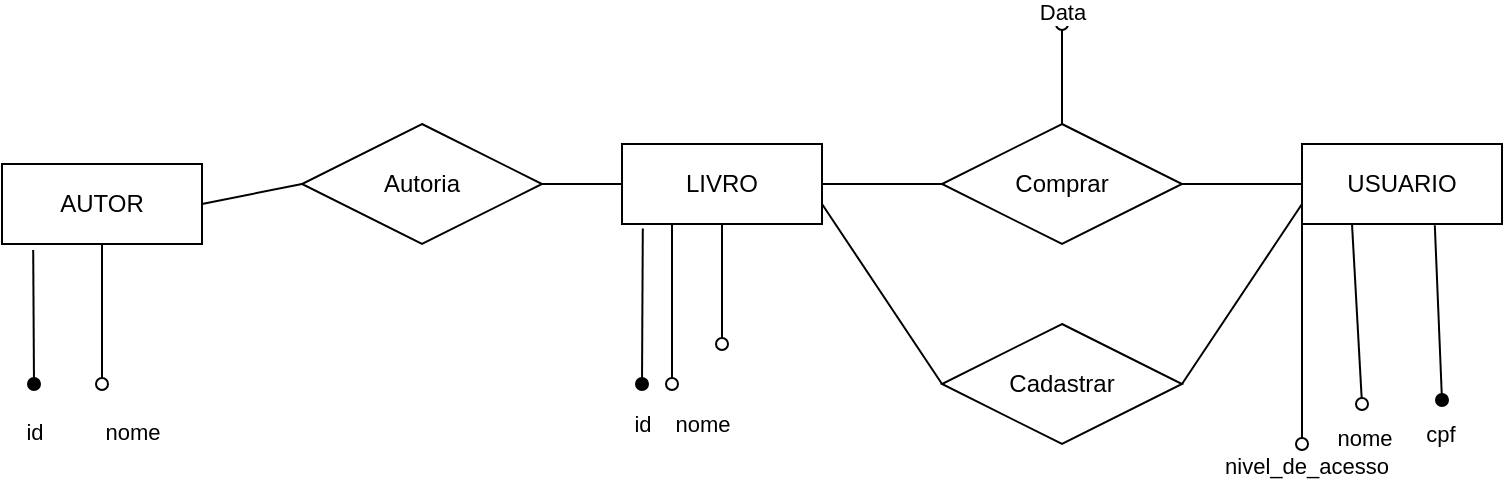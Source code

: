 <mxfile version="24.4.0" type="github">
  <diagram name="Página-1" id="9F6LY2YsvlTQgvHYUG6k">
    <mxGraphModel dx="724" dy="384" grid="1" gridSize="10" guides="1" tooltips="1" connect="1" arrows="1" fold="1" page="1" pageScale="1" pageWidth="4681" pageHeight="3300" math="0" shadow="0">
      <root>
        <mxCell id="0" />
        <mxCell id="1" parent="0" />
        <mxCell id="LYSwqqeutZOUgQyVwtXk-1" value="LIVRO" style="whiteSpace=wrap;html=1;align=center;" vertex="1" parent="1">
          <mxGeometry x="530" y="350" width="100" height="40" as="geometry" />
        </mxCell>
        <mxCell id="LYSwqqeutZOUgQyVwtXk-2" value="USUARIO" style="whiteSpace=wrap;html=1;align=center;" vertex="1" parent="1">
          <mxGeometry x="870" y="350" width="100" height="40" as="geometry" />
        </mxCell>
        <mxCell id="LYSwqqeutZOUgQyVwtXk-3" value="" style="endArrow=oval;html=1;rounded=0;exitX=0.104;exitY=1.055;exitDx=0;exitDy=0;exitPerimeter=0;endFill=1;" edge="1" parent="1" source="LYSwqqeutZOUgQyVwtXk-1">
          <mxGeometry relative="1" as="geometry">
            <mxPoint x="560" y="500" as="sourcePoint" />
            <mxPoint x="540" y="470" as="targetPoint" />
          </mxGeometry>
        </mxCell>
        <mxCell id="LYSwqqeutZOUgQyVwtXk-6" value="id" style="edgeLabel;html=1;align=center;verticalAlign=middle;resizable=0;points=[];" vertex="1" connectable="0" parent="LYSwqqeutZOUgQyVwtXk-3">
          <mxGeometry x="0.306" relative="1" as="geometry">
            <mxPoint y="47" as="offset" />
          </mxGeometry>
        </mxCell>
        <mxCell id="LYSwqqeutZOUgQyVwtXk-4" value="" style="endArrow=oval;html=1;rounded=0;exitX=0.25;exitY=1;exitDx=0;exitDy=0;endFill=0;" edge="1" parent="1" source="LYSwqqeutZOUgQyVwtXk-1">
          <mxGeometry relative="1" as="geometry">
            <mxPoint x="550" y="390" as="sourcePoint" />
            <mxPoint x="555" y="470" as="targetPoint" />
          </mxGeometry>
        </mxCell>
        <mxCell id="LYSwqqeutZOUgQyVwtXk-13" value="nome" style="edgeLabel;html=1;align=center;verticalAlign=middle;resizable=0;points=[];" vertex="1" connectable="0" parent="LYSwqqeutZOUgQyVwtXk-4">
          <mxGeometry x="0.35" y="-1" relative="1" as="geometry">
            <mxPoint x="16" y="46" as="offset" />
          </mxGeometry>
        </mxCell>
        <mxCell id="LYSwqqeutZOUgQyVwtXk-5" value="" style="endArrow=oval;html=1;rounded=0;exitX=0.5;exitY=1;exitDx=0;exitDy=0;endFill=0;" edge="1" parent="1" source="LYSwqqeutZOUgQyVwtXk-1">
          <mxGeometry relative="1" as="geometry">
            <mxPoint x="560" y="412" as="sourcePoint" />
            <mxPoint x="580" y="450" as="targetPoint" />
          </mxGeometry>
        </mxCell>
        <mxCell id="LYSwqqeutZOUgQyVwtXk-10" value="Comprar" style="shape=rhombus;perimeter=rhombusPerimeter;whiteSpace=wrap;html=1;align=center;" vertex="1" parent="1">
          <mxGeometry x="690" y="340" width="120" height="60" as="geometry" />
        </mxCell>
        <mxCell id="LYSwqqeutZOUgQyVwtXk-11" value="" style="endArrow=none;html=1;rounded=0;exitX=1;exitY=0.5;exitDx=0;exitDy=0;entryX=0;entryY=0.5;entryDx=0;entryDy=0;" edge="1" parent="1" source="LYSwqqeutZOUgQyVwtXk-10" target="LYSwqqeutZOUgQyVwtXk-2">
          <mxGeometry relative="1" as="geometry">
            <mxPoint x="730" y="520" as="sourcePoint" />
            <mxPoint x="890" y="520" as="targetPoint" />
          </mxGeometry>
        </mxCell>
        <mxCell id="LYSwqqeutZOUgQyVwtXk-12" value="" style="endArrow=none;html=1;rounded=0;exitX=1;exitY=0.5;exitDx=0;exitDy=0;entryX=0;entryY=0.5;entryDx=0;entryDy=0;" edge="1" parent="1" source="LYSwqqeutZOUgQyVwtXk-1" target="LYSwqqeutZOUgQyVwtXk-10">
          <mxGeometry relative="1" as="geometry">
            <mxPoint x="820" y="380" as="sourcePoint" />
            <mxPoint x="880" y="380" as="targetPoint" />
          </mxGeometry>
        </mxCell>
        <mxCell id="LYSwqqeutZOUgQyVwtXk-14" value="AUTOR" style="whiteSpace=wrap;html=1;align=center;" vertex="1" parent="1">
          <mxGeometry x="220" y="360" width="100" height="40" as="geometry" />
        </mxCell>
        <mxCell id="LYSwqqeutZOUgQyVwtXk-15" value="" style="endArrow=oval;html=1;rounded=0;exitX=0.156;exitY=1.075;exitDx=0;exitDy=0;exitPerimeter=0;endFill=1;" edge="1" parent="1" source="LYSwqqeutZOUgQyVwtXk-14">
          <mxGeometry relative="1" as="geometry">
            <mxPoint x="490" y="402" as="sourcePoint" />
            <mxPoint x="236" y="470" as="targetPoint" />
          </mxGeometry>
        </mxCell>
        <mxCell id="LYSwqqeutZOUgQyVwtXk-16" value="id" style="edgeLabel;html=1;align=center;verticalAlign=middle;resizable=0;points=[];" vertex="1" connectable="0" parent="LYSwqqeutZOUgQyVwtXk-15">
          <mxGeometry x="0.306" relative="1" as="geometry">
            <mxPoint y="47" as="offset" />
          </mxGeometry>
        </mxCell>
        <mxCell id="LYSwqqeutZOUgQyVwtXk-17" value="" style="endArrow=oval;html=1;rounded=0;exitX=0.5;exitY=1;exitDx=0;exitDy=0;endFill=0;" edge="1" parent="1" source="LYSwqqeutZOUgQyVwtXk-14">
          <mxGeometry relative="1" as="geometry">
            <mxPoint x="505" y="400" as="sourcePoint" />
            <mxPoint x="270" y="470" as="targetPoint" />
          </mxGeometry>
        </mxCell>
        <mxCell id="LYSwqqeutZOUgQyVwtXk-18" value="nome" style="edgeLabel;html=1;align=center;verticalAlign=middle;resizable=0;points=[];" vertex="1" connectable="0" parent="LYSwqqeutZOUgQyVwtXk-17">
          <mxGeometry x="0.35" y="-1" relative="1" as="geometry">
            <mxPoint x="16" y="46" as="offset" />
          </mxGeometry>
        </mxCell>
        <mxCell id="LYSwqqeutZOUgQyVwtXk-19" value="Autoria" style="shape=rhombus;perimeter=rhombusPerimeter;whiteSpace=wrap;html=1;align=center;" vertex="1" parent="1">
          <mxGeometry x="370" y="340" width="120" height="60" as="geometry" />
        </mxCell>
        <mxCell id="LYSwqqeutZOUgQyVwtXk-20" value="" style="endArrow=none;html=1;rounded=0;exitX=1;exitY=0.5;exitDx=0;exitDy=0;entryX=0;entryY=0.5;entryDx=0;entryDy=0;" edge="1" parent="1" source="LYSwqqeutZOUgQyVwtXk-14" target="LYSwqqeutZOUgQyVwtXk-19">
          <mxGeometry relative="1" as="geometry">
            <mxPoint x="400" y="430" as="sourcePoint" />
            <mxPoint x="620" y="490" as="targetPoint" />
          </mxGeometry>
        </mxCell>
        <mxCell id="LYSwqqeutZOUgQyVwtXk-21" value="" style="endArrow=none;html=1;rounded=0;exitX=1;exitY=0.5;exitDx=0;exitDy=0;entryX=0;entryY=0.5;entryDx=0;entryDy=0;" edge="1" parent="1" source="LYSwqqeutZOUgQyVwtXk-19" target="LYSwqqeutZOUgQyVwtXk-1">
          <mxGeometry relative="1" as="geometry">
            <mxPoint x="330" y="390" as="sourcePoint" />
            <mxPoint x="380" y="380" as="targetPoint" />
          </mxGeometry>
        </mxCell>
        <mxCell id="LYSwqqeutZOUgQyVwtXk-23" value="" style="endArrow=oval;html=1;rounded=0;exitX=0.5;exitY=0;exitDx=0;exitDy=0;endFill=0;" edge="1" parent="1" source="LYSwqqeutZOUgQyVwtXk-10">
          <mxGeometry relative="1" as="geometry">
            <mxPoint x="770" y="210" as="sourcePoint" />
            <mxPoint x="750" y="290" as="targetPoint" />
          </mxGeometry>
        </mxCell>
        <mxCell id="LYSwqqeutZOUgQyVwtXk-24" value="Data" style="edgeLabel;html=1;align=center;verticalAlign=middle;resizable=0;points=[];" vertex="1" connectable="0" parent="LYSwqqeutZOUgQyVwtXk-23">
          <mxGeometry x="-0.4" y="-3" relative="1" as="geometry">
            <mxPoint x="-3" y="-41" as="offset" />
          </mxGeometry>
        </mxCell>
        <mxCell id="LYSwqqeutZOUgQyVwtXk-25" value="" style="endArrow=oval;html=1;rounded=0;exitX=0.25;exitY=1;exitDx=0;exitDy=0;endFill=0;" edge="1" parent="1" source="LYSwqqeutZOUgQyVwtXk-2">
          <mxGeometry relative="1" as="geometry">
            <mxPoint x="900" y="400" as="sourcePoint" />
            <mxPoint x="900" y="480" as="targetPoint" />
          </mxGeometry>
        </mxCell>
        <mxCell id="LYSwqqeutZOUgQyVwtXk-26" value="nome" style="edgeLabel;html=1;align=center;verticalAlign=middle;resizable=0;points=[];" vertex="1" connectable="0" parent="LYSwqqeutZOUgQyVwtXk-25">
          <mxGeometry x="0.35" y="-1" relative="1" as="geometry">
            <mxPoint x="3" y="46" as="offset" />
          </mxGeometry>
        </mxCell>
        <mxCell id="LYSwqqeutZOUgQyVwtXk-27" value="" style="endArrow=oval;html=1;rounded=0;exitX=0.664;exitY=1.015;exitDx=0;exitDy=0;exitPerimeter=0;endFill=1;" edge="1" parent="1" source="LYSwqqeutZOUgQyVwtXk-2">
          <mxGeometry relative="1" as="geometry">
            <mxPoint x="940" y="400" as="sourcePoint" />
            <mxPoint x="940" y="478" as="targetPoint" />
          </mxGeometry>
        </mxCell>
        <mxCell id="LYSwqqeutZOUgQyVwtXk-28" value="cpf" style="edgeLabel;html=1;align=center;verticalAlign=middle;resizable=0;points=[];" vertex="1" connectable="0" parent="LYSwqqeutZOUgQyVwtXk-27">
          <mxGeometry x="0.306" relative="1" as="geometry">
            <mxPoint y="47" as="offset" />
          </mxGeometry>
        </mxCell>
        <mxCell id="LYSwqqeutZOUgQyVwtXk-31" value="" style="endArrow=oval;html=1;rounded=0;exitX=0;exitY=1;exitDx=0;exitDy=0;endFill=0;" edge="1" parent="1" source="LYSwqqeutZOUgQyVwtXk-2">
          <mxGeometry relative="1" as="geometry">
            <mxPoint x="877.0" y="411.68" as="sourcePoint" />
            <mxPoint x="870" y="500" as="targetPoint" />
          </mxGeometry>
        </mxCell>
        <mxCell id="LYSwqqeutZOUgQyVwtXk-32" value="nivel_de_acesso" style="edgeLabel;html=1;align=center;verticalAlign=middle;resizable=0;points=[];" vertex="1" connectable="0" parent="LYSwqqeutZOUgQyVwtXk-31">
          <mxGeometry x="0.35" y="-1" relative="1" as="geometry">
            <mxPoint x="3" y="46" as="offset" />
          </mxGeometry>
        </mxCell>
        <mxCell id="LYSwqqeutZOUgQyVwtXk-33" value="Cadastrar" style="shape=rhombus;perimeter=rhombusPerimeter;whiteSpace=wrap;html=1;align=center;" vertex="1" parent="1">
          <mxGeometry x="690" y="440" width="120" height="60" as="geometry" />
        </mxCell>
        <mxCell id="LYSwqqeutZOUgQyVwtXk-34" value="" style="endArrow=none;html=1;rounded=0;exitX=1;exitY=0.75;exitDx=0;exitDy=0;entryX=0;entryY=0.5;entryDx=0;entryDy=0;" edge="1" parent="1" source="LYSwqqeutZOUgQyVwtXk-1" target="LYSwqqeutZOUgQyVwtXk-33">
          <mxGeometry relative="1" as="geometry">
            <mxPoint x="640" y="380" as="sourcePoint" />
            <mxPoint x="700" y="380" as="targetPoint" />
          </mxGeometry>
        </mxCell>
        <mxCell id="LYSwqqeutZOUgQyVwtXk-35" value="" style="endArrow=none;html=1;rounded=0;exitX=0;exitY=0.75;exitDx=0;exitDy=0;entryX=1;entryY=0.5;entryDx=0;entryDy=0;" edge="1" parent="1" source="LYSwqqeutZOUgQyVwtXk-2" target="LYSwqqeutZOUgQyVwtXk-33">
          <mxGeometry relative="1" as="geometry">
            <mxPoint x="640" y="390" as="sourcePoint" />
            <mxPoint x="710" y="470" as="targetPoint" />
          </mxGeometry>
        </mxCell>
      </root>
    </mxGraphModel>
  </diagram>
</mxfile>
